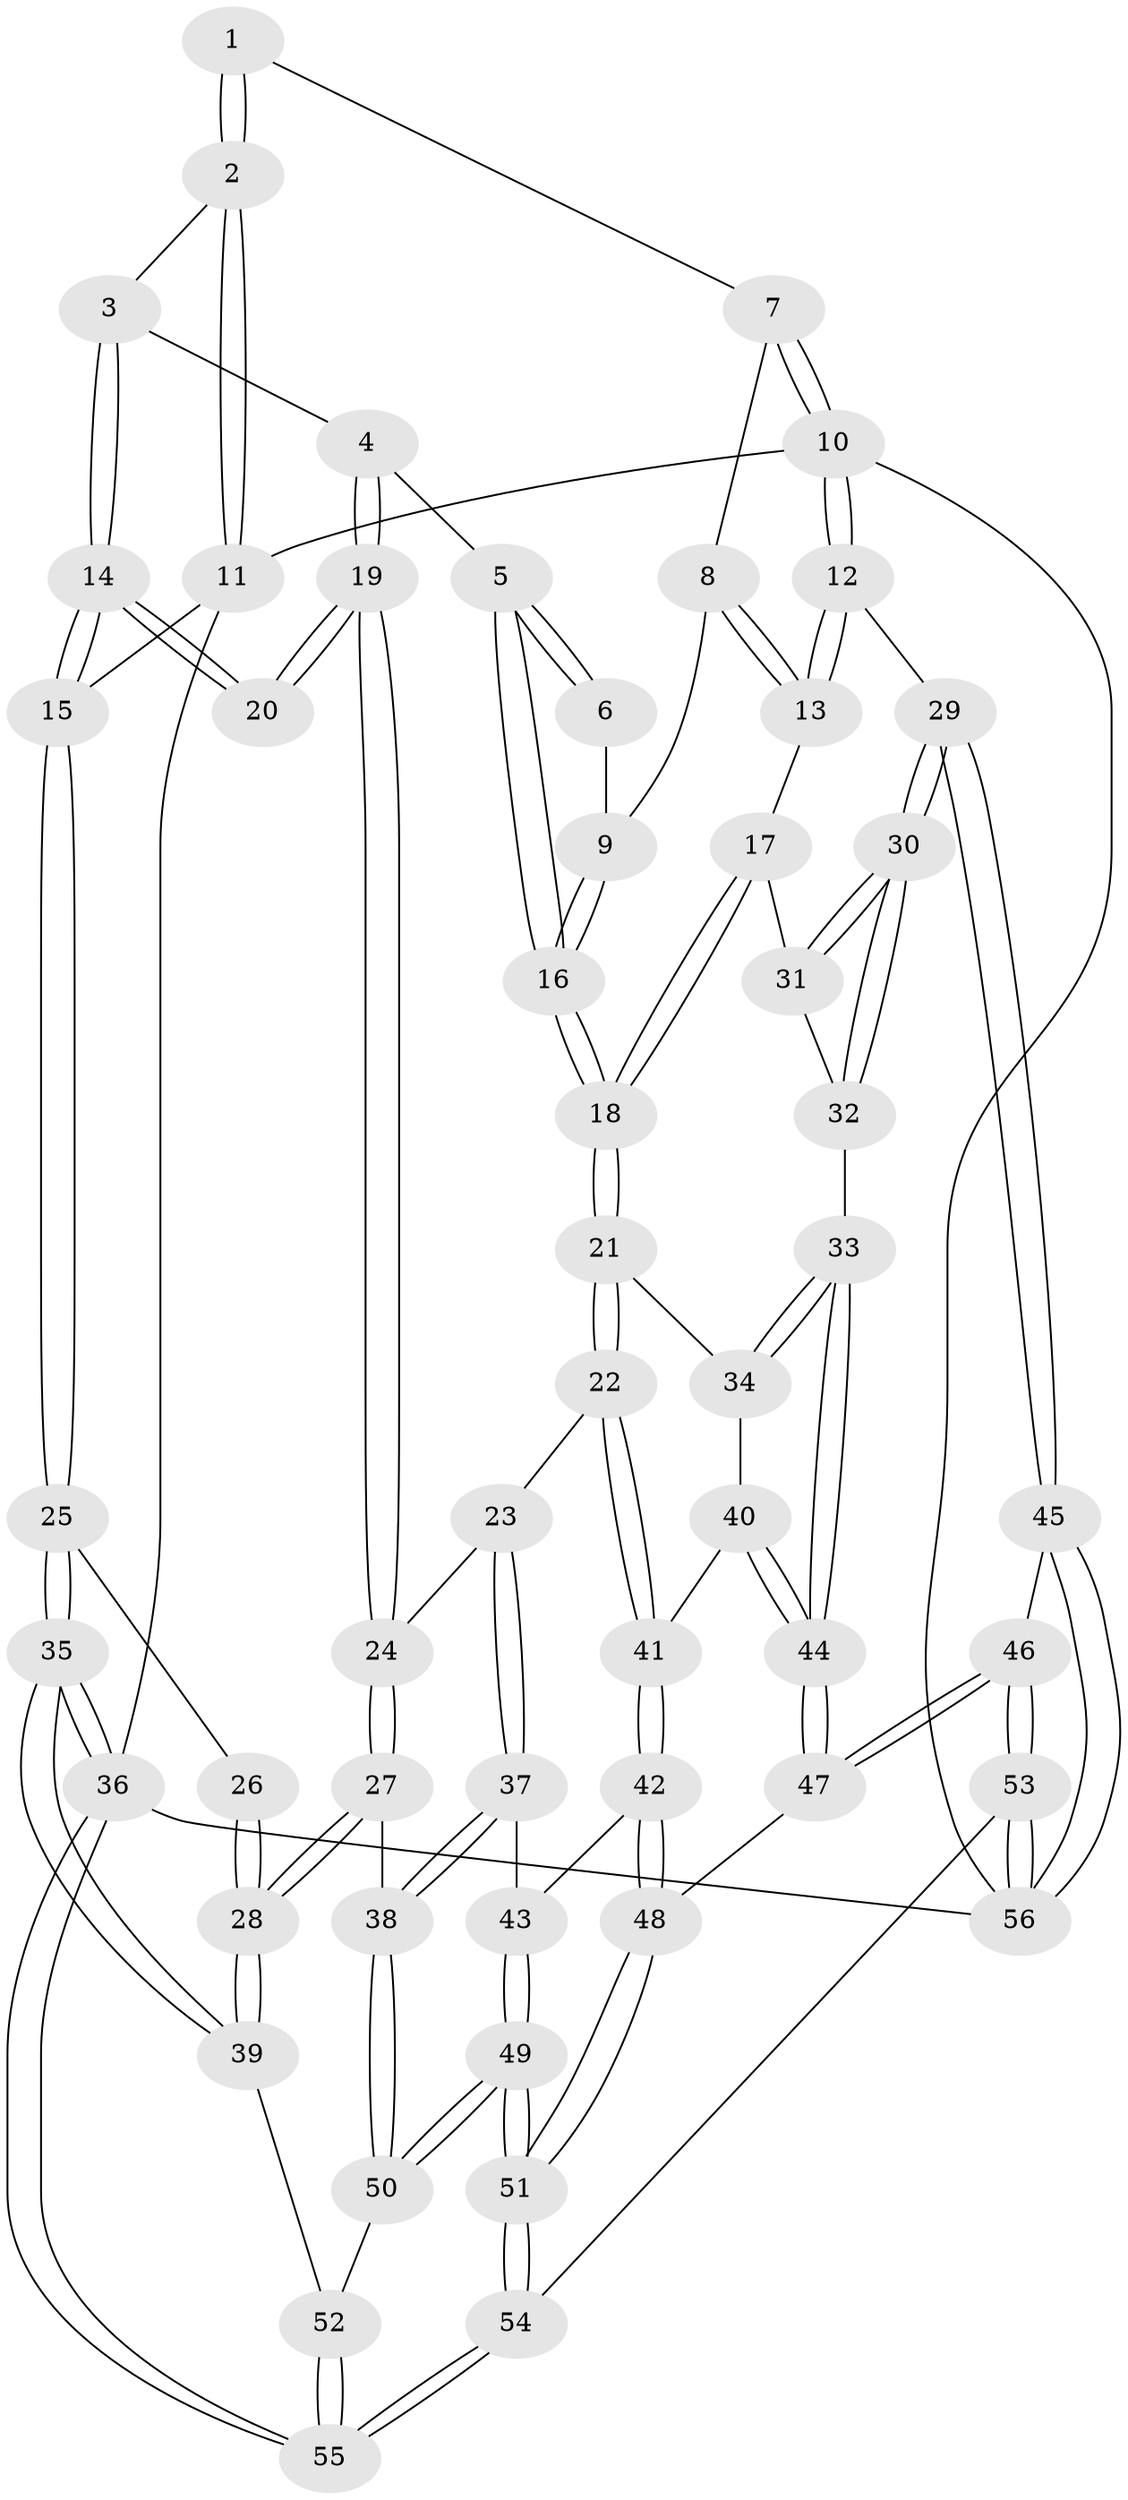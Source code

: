 // coarse degree distribution, {4: 0.3684210526315789, 5: 0.2631578947368421, 2: 0.10526315789473684, 3: 0.2631578947368421}
// Generated by graph-tools (version 1.1) at 2025/38/03/04/25 23:38:27]
// undirected, 56 vertices, 137 edges
graph export_dot {
  node [color=gray90,style=filled];
  1 [pos="+0.5106352194869459+0"];
  2 [pos="+0.11863690458097448+0"];
  3 [pos="+0.24039018349995855+0.0734768122532403"];
  4 [pos="+0.39201144701660623+0.16467981553016878"];
  5 [pos="+0.45195990675976744+0.1535275131168449"];
  6 [pos="+0.5105544005287417+0"];
  7 [pos="+0.8432457143278191+0"];
  8 [pos="+0.8262800541484792+0"];
  9 [pos="+0.6450134310138376+0.15583591679380177"];
  10 [pos="+1+0"];
  11 [pos="+0+0"];
  12 [pos="+1+0.2285816911757906"];
  13 [pos="+0.8780799105221542+0.1982219191480623"];
  14 [pos="+0.1518332269971032+0.2704533223612434"];
  15 [pos="+0+0"];
  16 [pos="+0.615863895464295+0.2837102331575068"];
  17 [pos="+0.764893519159567+0.3142779488561814"];
  18 [pos="+0.6324000694064802+0.31699472745263385"];
  19 [pos="+0.2571829258203669+0.3673224038169585"];
  20 [pos="+0.16591750901268598+0.31776084308901714"];
  21 [pos="+0.5658627884602824+0.4194899898727236"];
  22 [pos="+0.4832214541289865+0.46407828429519293"];
  23 [pos="+0.3297334164680379+0.441175142052446"];
  24 [pos="+0.2933100586903211+0.4226696367276311"];
  25 [pos="+0+0.3412389786625448"];
  26 [pos="+0.12595847412228656+0.3403046148406569"];
  27 [pos="+0.06711030063566846+0.661626704518189"];
  28 [pos="+0+0.6730062342684767"];
  29 [pos="+1+0.6695103280173219"];
  30 [pos="+1+0.6630010197184288"];
  31 [pos="+0.7772146051875998+0.32871292026577875"];
  32 [pos="+0.7514756685700761+0.611544987158582"];
  33 [pos="+0.7418656644045621+0.6110228977020662"];
  34 [pos="+0.6379889313533652+0.5201384285132568"];
  35 [pos="+0+0.7122446386024944"];
  36 [pos="+0+1"];
  37 [pos="+0.2955114860450603+0.6765137395902096"];
  38 [pos="+0.0789117461322616+0.66650256349768"];
  39 [pos="+0+0.7119809911137043"];
  40 [pos="+0.6134176742107376+0.6426854618637236"];
  41 [pos="+0.4749320517910798+0.6314162200795638"];
  42 [pos="+0.47057643135141985+0.653084770092366"];
  43 [pos="+0.3540145073316621+0.724931637310065"];
  44 [pos="+0.6499644664581704+0.7239471432621468"];
  45 [pos="+1+0.6989425098097684"];
  46 [pos="+0.8377982264751612+0.8340095190682535"];
  47 [pos="+0.6147477256398999+0.8197532498217766"];
  48 [pos="+0.6140565793410744+0.8200889909645396"];
  49 [pos="+0.34059544102922346+0.8876225671869052"];
  50 [pos="+0.2742211542950243+0.877457411026956"];
  51 [pos="+0.47376439235053336+1"];
  52 [pos="+0.12115104000517501+0.9352774155387962"];
  53 [pos="+0.7104162979337307+1"];
  54 [pos="+0.48297253551083663+1"];
  55 [pos="+0.1395937464712792+1"];
  56 [pos="+1+1"];
  1 -- 2;
  1 -- 2;
  1 -- 7;
  2 -- 3;
  2 -- 11;
  2 -- 11;
  3 -- 4;
  3 -- 14;
  3 -- 14;
  4 -- 5;
  4 -- 19;
  4 -- 19;
  5 -- 6;
  5 -- 6;
  5 -- 16;
  5 -- 16;
  6 -- 9;
  7 -- 8;
  7 -- 10;
  7 -- 10;
  8 -- 9;
  8 -- 13;
  8 -- 13;
  9 -- 16;
  9 -- 16;
  10 -- 11;
  10 -- 12;
  10 -- 12;
  10 -- 56;
  11 -- 15;
  11 -- 36;
  12 -- 13;
  12 -- 13;
  12 -- 29;
  13 -- 17;
  14 -- 15;
  14 -- 15;
  14 -- 20;
  14 -- 20;
  15 -- 25;
  15 -- 25;
  16 -- 18;
  16 -- 18;
  17 -- 18;
  17 -- 18;
  17 -- 31;
  18 -- 21;
  18 -- 21;
  19 -- 20;
  19 -- 20;
  19 -- 24;
  19 -- 24;
  21 -- 22;
  21 -- 22;
  21 -- 34;
  22 -- 23;
  22 -- 41;
  22 -- 41;
  23 -- 24;
  23 -- 37;
  23 -- 37;
  24 -- 27;
  24 -- 27;
  25 -- 26;
  25 -- 35;
  25 -- 35;
  26 -- 28;
  26 -- 28;
  27 -- 28;
  27 -- 28;
  27 -- 38;
  28 -- 39;
  28 -- 39;
  29 -- 30;
  29 -- 30;
  29 -- 45;
  29 -- 45;
  30 -- 31;
  30 -- 31;
  30 -- 32;
  30 -- 32;
  31 -- 32;
  32 -- 33;
  33 -- 34;
  33 -- 34;
  33 -- 44;
  33 -- 44;
  34 -- 40;
  35 -- 36;
  35 -- 36;
  35 -- 39;
  35 -- 39;
  36 -- 55;
  36 -- 55;
  36 -- 56;
  37 -- 38;
  37 -- 38;
  37 -- 43;
  38 -- 50;
  38 -- 50;
  39 -- 52;
  40 -- 41;
  40 -- 44;
  40 -- 44;
  41 -- 42;
  41 -- 42;
  42 -- 43;
  42 -- 48;
  42 -- 48;
  43 -- 49;
  43 -- 49;
  44 -- 47;
  44 -- 47;
  45 -- 46;
  45 -- 56;
  45 -- 56;
  46 -- 47;
  46 -- 47;
  46 -- 53;
  46 -- 53;
  47 -- 48;
  48 -- 51;
  48 -- 51;
  49 -- 50;
  49 -- 50;
  49 -- 51;
  49 -- 51;
  50 -- 52;
  51 -- 54;
  51 -- 54;
  52 -- 55;
  52 -- 55;
  53 -- 54;
  53 -- 56;
  53 -- 56;
  54 -- 55;
  54 -- 55;
}
